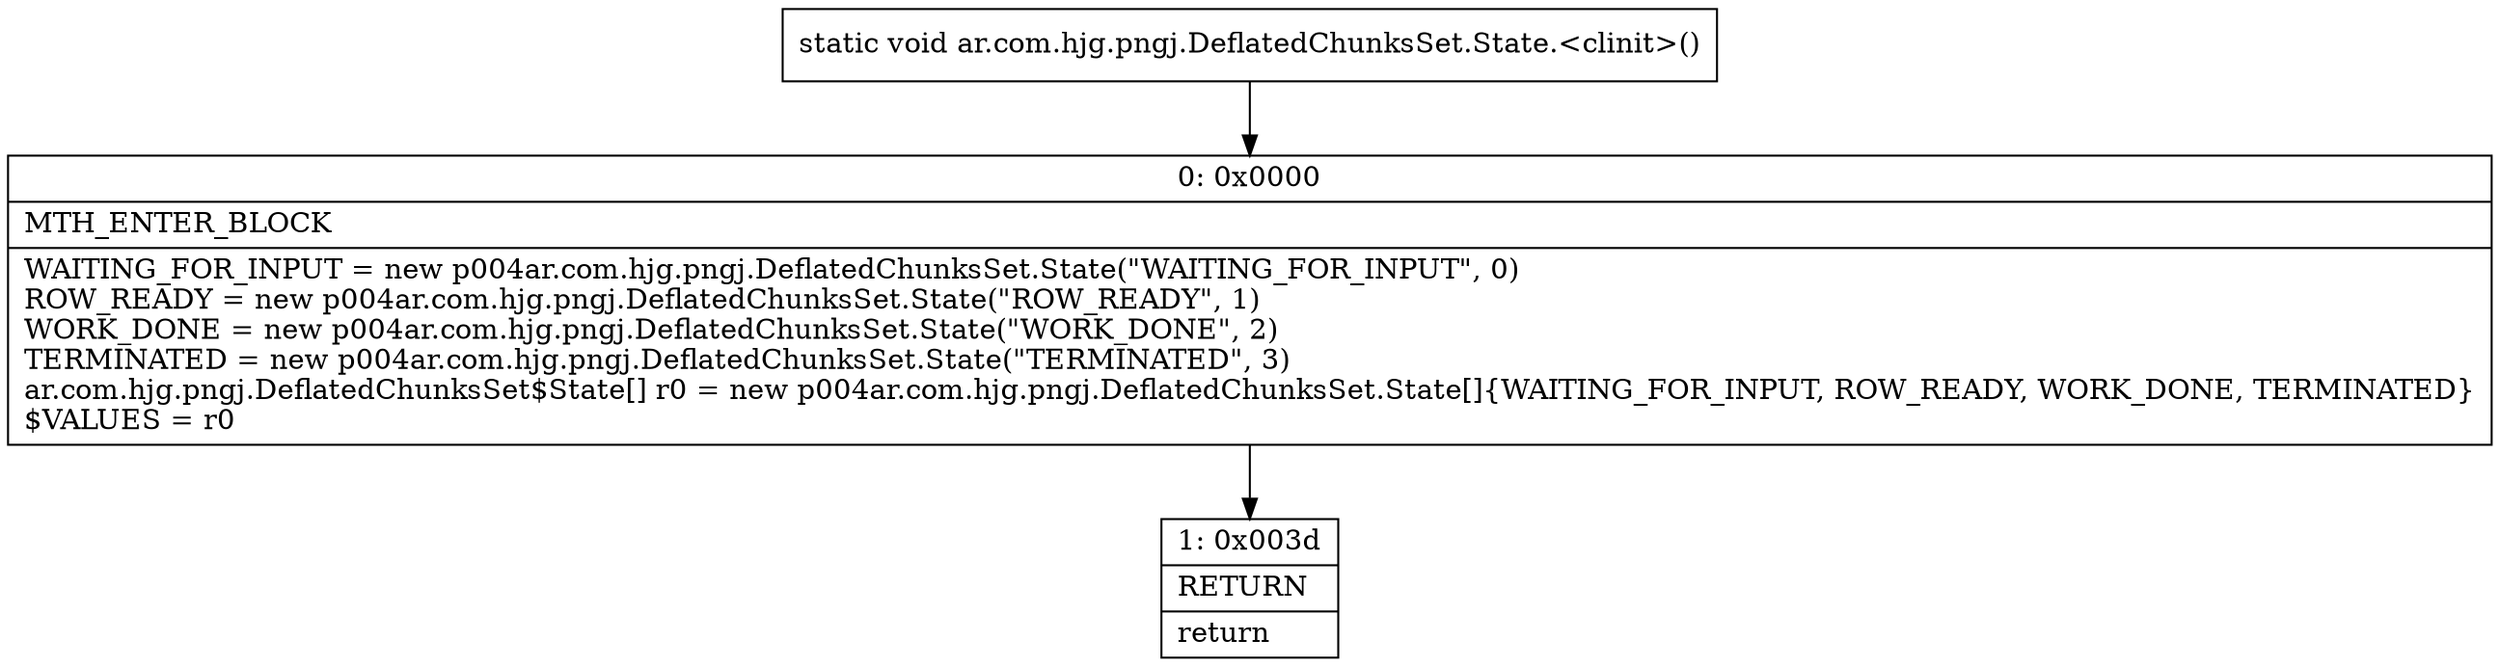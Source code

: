 digraph "CFG forar.com.hjg.pngj.DeflatedChunksSet.State.\<clinit\>()V" {
Node_0 [shape=record,label="{0\:\ 0x0000|MTH_ENTER_BLOCK\l|WAITING_FOR_INPUT = new p004ar.com.hjg.pngj.DeflatedChunksSet.State(\"WAITING_FOR_INPUT\", 0)\lROW_READY = new p004ar.com.hjg.pngj.DeflatedChunksSet.State(\"ROW_READY\", 1)\lWORK_DONE = new p004ar.com.hjg.pngj.DeflatedChunksSet.State(\"WORK_DONE\", 2)\lTERMINATED = new p004ar.com.hjg.pngj.DeflatedChunksSet.State(\"TERMINATED\", 3)\lar.com.hjg.pngj.DeflatedChunksSet$State[] r0 = new p004ar.com.hjg.pngj.DeflatedChunksSet.State[]\{WAITING_FOR_INPUT, ROW_READY, WORK_DONE, TERMINATED\}\l$VALUES = r0\l}"];
Node_1 [shape=record,label="{1\:\ 0x003d|RETURN\l|return\l}"];
MethodNode[shape=record,label="{static void ar.com.hjg.pngj.DeflatedChunksSet.State.\<clinit\>() }"];
MethodNode -> Node_0;
Node_0 -> Node_1;
}

